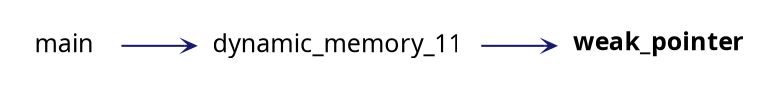 digraph "weak_pointer"
{
 // INTERACTIVE_SVG=YES
 // LATEX_PDF_SIZE
  graph [];
  edge [fontname=Ubuntu labelfontsize=10 arrowhead=open arrowtail=open arrowsize=0.5];
  node [fontname=Ubuntu fontsize=12 shape=plaintext];
  rankdir="RL";
  Node1 [label=<<b>weak_pointer</b>> tooltip="weak_ptr" ];
  Node1 -> Node2 [dir="back",color="midnightblue"style="solid"];
  Node2 [label="dynamic_memory_11" URL="$group__lang11.html#ga90b35e01fc69af078797f15afe3cd85c" tooltip=" " ];
  Node2 -> Node3 [dir="back",color="midnightblue"style="solid"];
  Node3 [label="main" URL="$group__CPP11.html#ga840291bc02cba5474a4cb46a9b9566fe" tooltip=" " ];
}
